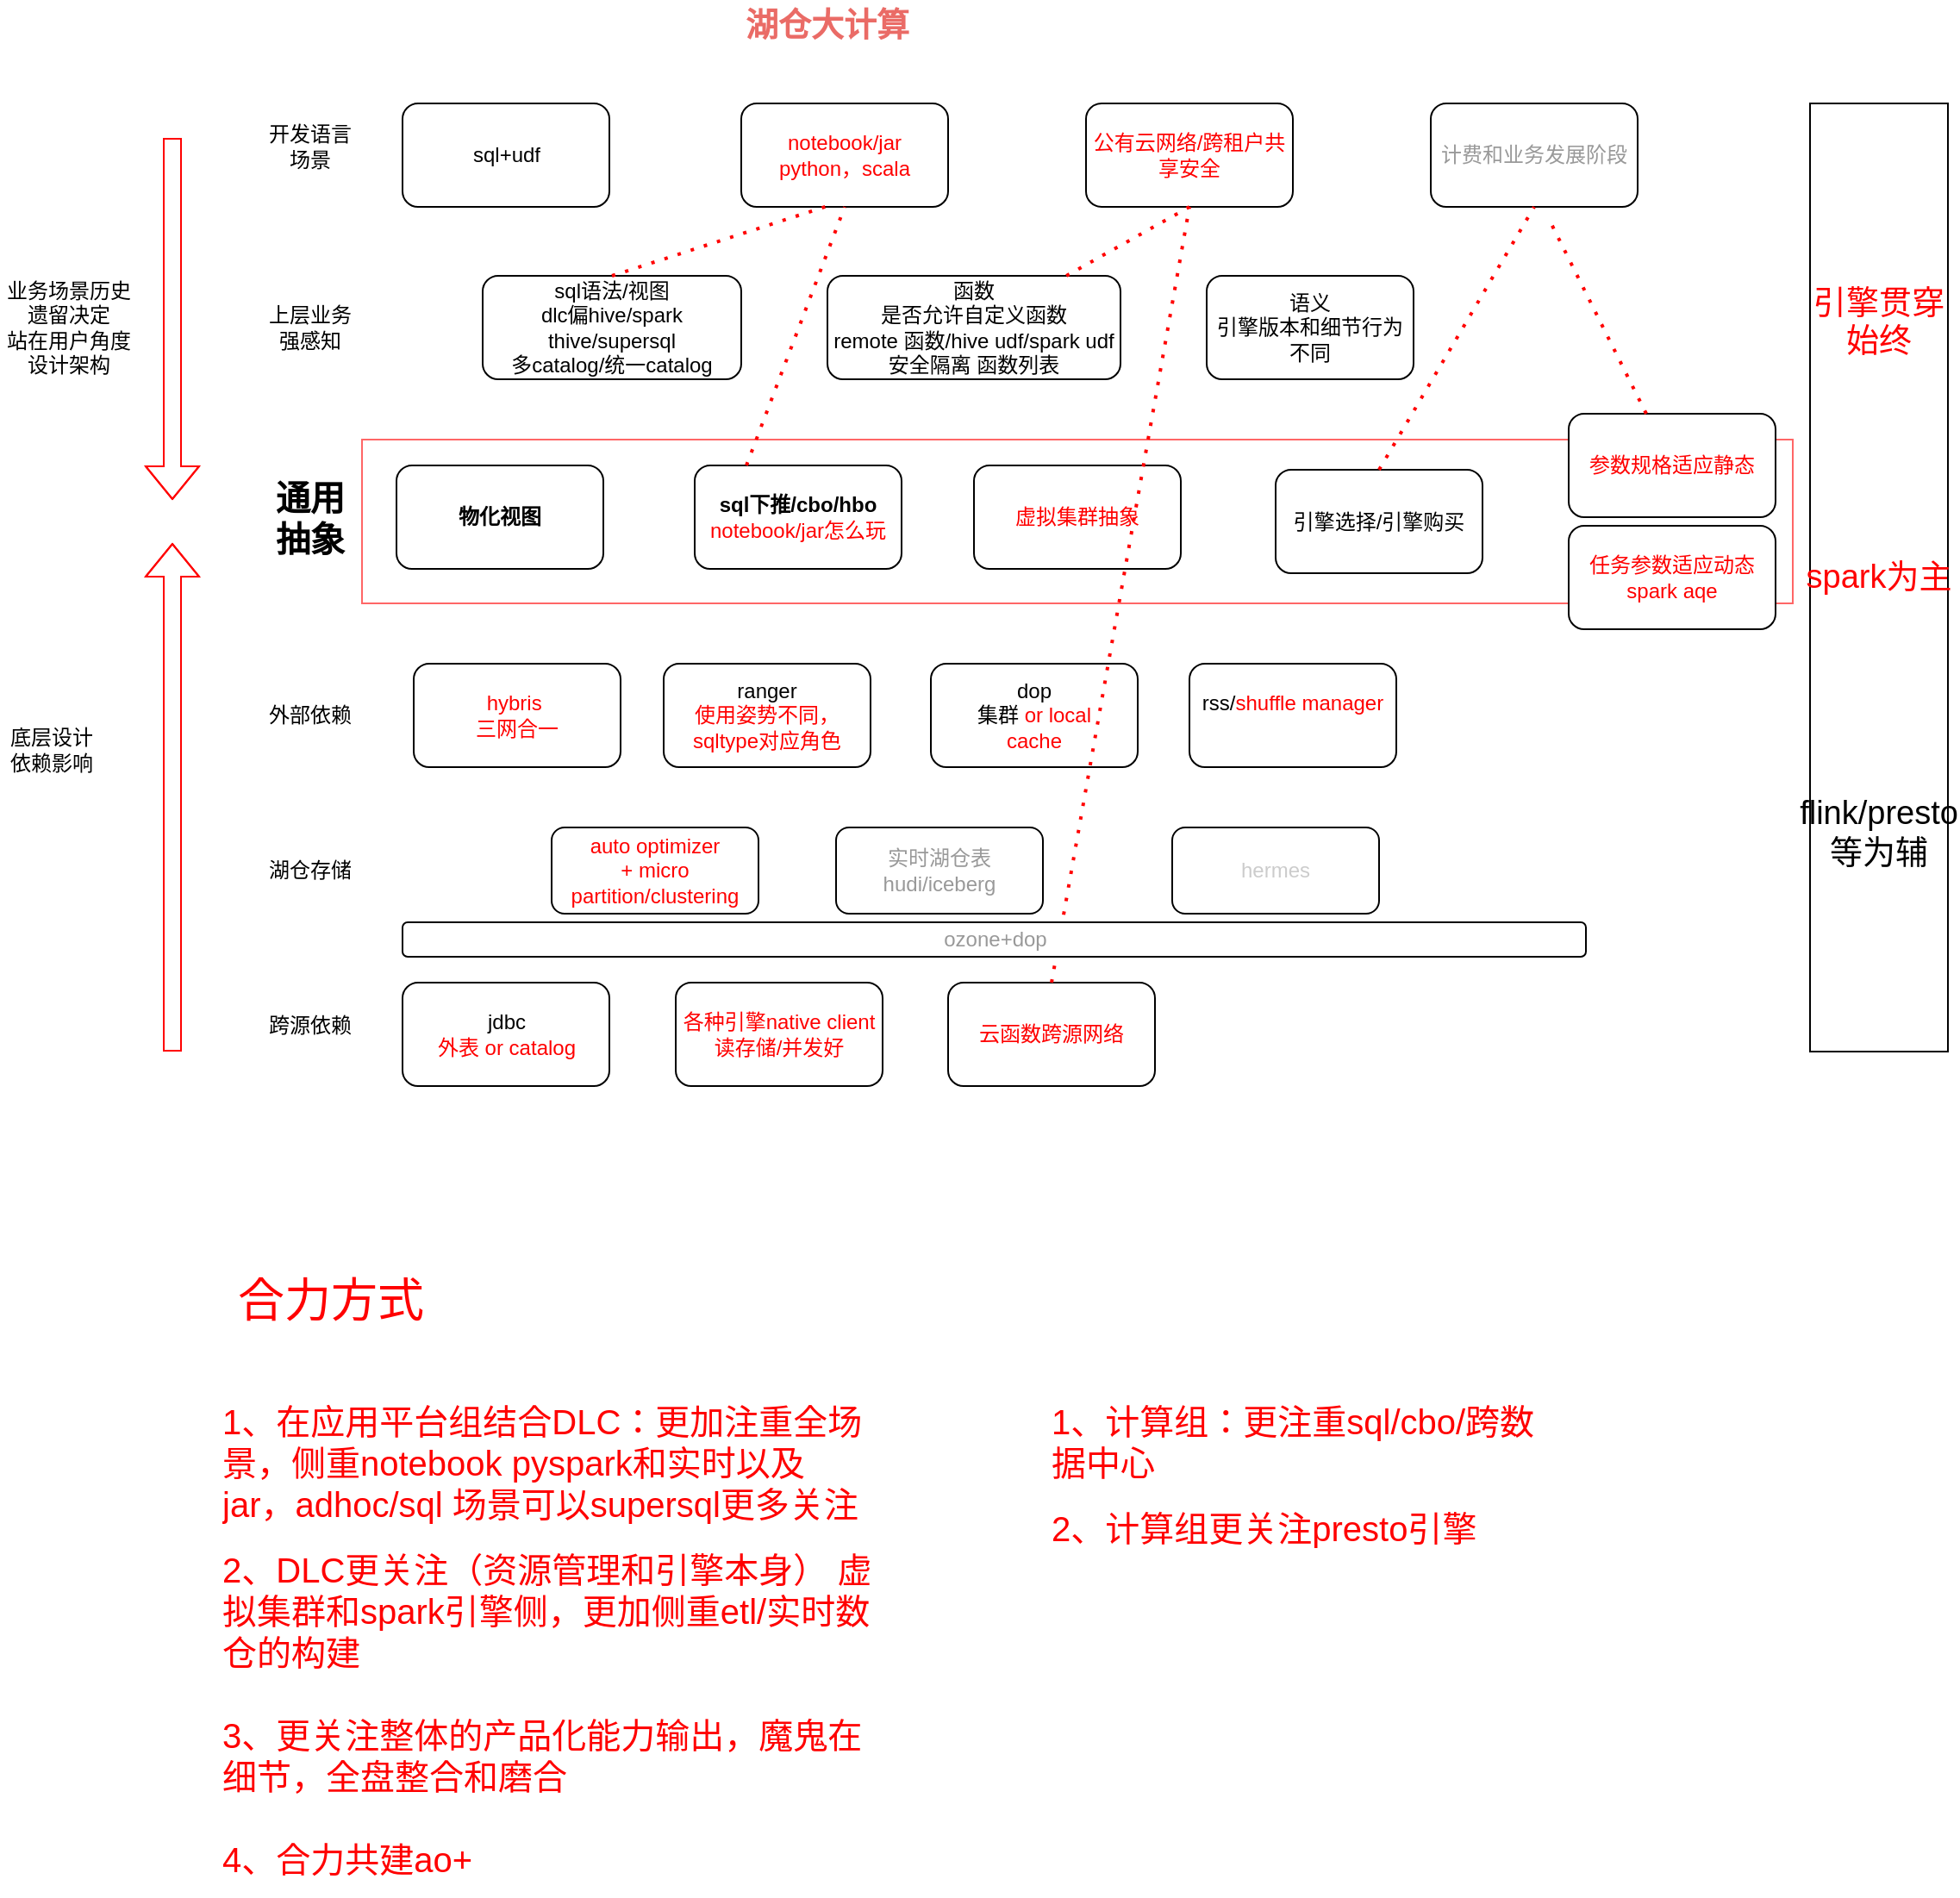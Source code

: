 <mxfile version="20.5.3" type="github">
  <diagram id="of9-G843k6Hil0wtaBBc" name="Page-1">
    <mxGraphModel dx="1426" dy="839" grid="1" gridSize="10" guides="1" tooltips="1" connect="1" arrows="1" fold="1" page="1" pageScale="1" pageWidth="827" pageHeight="1169" math="0" shadow="0">
      <root>
        <mxCell id="0" />
        <mxCell id="1" parent="0" />
        <mxCell id="PXcGYMHyOknp1wHEo6e0-32" value="" style="rounded=0;whiteSpace=wrap;html=1;strokeColor=#FF6666;fontSize=19;fontColor=#000000;" parent="1" vertex="1">
          <mxGeometry x="220" y="295" width="830" height="95" as="geometry" />
        </mxCell>
        <mxCell id="PXcGYMHyOknp1wHEo6e0-1" value="&lt;font&gt;sql语法/视图&lt;br&gt;&lt;/font&gt;dlc偏hive/spark&lt;br&gt;thive/supersql&lt;br&gt;多catalog/统一catalog" style="rounded=1;whiteSpace=wrap;html=1;fontColor=#000000;" parent="1" vertex="1">
          <mxGeometry x="290" y="200" width="150" height="60" as="geometry" />
        </mxCell>
        <mxCell id="PXcGYMHyOknp1wHEo6e0-2" value="上层业务强感知" style="text;html=1;strokeColor=none;fillColor=none;align=center;verticalAlign=middle;whiteSpace=wrap;rounded=0;fontColor=#000000;" parent="1" vertex="1">
          <mxGeometry x="160" y="215" width="60" height="30" as="geometry" />
        </mxCell>
        <mxCell id="PXcGYMHyOknp1wHEo6e0-3" value="&lt;font&gt;函数&lt;/font&gt;&lt;br&gt;是否允许自定义函数&lt;br&gt;remote 函数/hive udf/spark udf&lt;br&gt;安全隔离 函数列表" style="rounded=1;whiteSpace=wrap;html=1;fontColor=#000000;" parent="1" vertex="1">
          <mxGeometry x="490" y="200" width="170" height="60" as="geometry" />
        </mxCell>
        <mxCell id="PXcGYMHyOknp1wHEo6e0-4" value="&lt;font&gt;语义&lt;br&gt;&lt;/font&gt;引擎版本和细节行为不同" style="rounded=1;whiteSpace=wrap;html=1;fontColor=#000000;" parent="1" vertex="1">
          <mxGeometry x="710" y="200" width="120" height="60" as="geometry" />
        </mxCell>
        <mxCell id="PXcGYMHyOknp1wHEo6e0-5" value="&lt;font&gt;notebook/jar&lt;br&gt;python，scala&lt;/font&gt;" style="rounded=1;whiteSpace=wrap;html=1;fontColor=#FF0000;" parent="1" vertex="1">
          <mxGeometry x="440" y="100" width="120" height="60" as="geometry" />
        </mxCell>
        <mxCell id="PXcGYMHyOknp1wHEo6e0-6" value="开发语言场景" style="text;html=1;strokeColor=none;fillColor=none;align=center;verticalAlign=middle;whiteSpace=wrap;rounded=0;fontColor=#000000;" parent="1" vertex="1">
          <mxGeometry x="160" y="110" width="60" height="30" as="geometry" />
        </mxCell>
        <mxCell id="PXcGYMHyOknp1wHEo6e0-7" value="&lt;font&gt;sql+udf&lt;/font&gt;" style="rounded=1;whiteSpace=wrap;html=1;fontColor=#000000;" parent="1" vertex="1">
          <mxGeometry x="243.5" y="100" width="120" height="60" as="geometry" />
        </mxCell>
        <mxCell id="PXcGYMHyOknp1wHEo6e0-8" value="&lt;font&gt;hybris&amp;nbsp;&lt;br&gt;三网合一&lt;br&gt;&lt;/font&gt;" style="rounded=1;whiteSpace=wrap;html=1;fontColor=#FF0000;" parent="1" vertex="1">
          <mxGeometry x="250" y="425" width="120" height="60" as="geometry" />
        </mxCell>
        <mxCell id="PXcGYMHyOknp1wHEo6e0-9" value="通用抽象" style="text;html=1;strokeColor=none;fillColor=none;align=center;verticalAlign=middle;whiteSpace=wrap;rounded=0;fontSize=20;fontStyle=1;fontColor=#000000;" parent="1" vertex="1">
          <mxGeometry x="160" y="325" width="60" height="30" as="geometry" />
        </mxCell>
        <mxCell id="PXcGYMHyOknp1wHEo6e0-10" value="&lt;font&gt;&lt;font color=&quot;#000000&quot;&gt;ranger&lt;br&gt;&lt;/font&gt;使用姿势不同，sqltype对应角色&lt;/font&gt;" style="rounded=1;whiteSpace=wrap;html=1;fontColor=#FF0000;" parent="1" vertex="1">
          <mxGeometry x="395" y="425" width="120" height="60" as="geometry" />
        </mxCell>
        <mxCell id="PXcGYMHyOknp1wHEo6e0-11" value="&lt;font&gt;引擎选择/引擎购买&lt;/font&gt;" style="rounded=1;whiteSpace=wrap;html=1;strokeColor=#000000;fontColor=#000000;" parent="1" vertex="1">
          <mxGeometry x="750" y="312.5" width="120" height="60" as="geometry" />
        </mxCell>
        <mxCell id="PXcGYMHyOknp1wHEo6e0-12" value="&lt;font&gt;&lt;b&gt;sql下推/cbo/hbo&lt;br&gt;&lt;/b&gt;&lt;font color=&quot;#ff0000&quot;&gt;notebook/jar怎么玩&lt;/font&gt;&lt;br&gt;&lt;/font&gt;" style="rounded=1;whiteSpace=wrap;html=1;fontColor=#000000;" parent="1" vertex="1">
          <mxGeometry x="413" y="310" width="120" height="60" as="geometry" />
        </mxCell>
        <mxCell id="PXcGYMHyOknp1wHEo6e0-14" value="&lt;font&gt;虚拟集群抽象&lt;/font&gt;" style="rounded=1;whiteSpace=wrap;html=1;fontColor=#FF0000;" parent="1" vertex="1">
          <mxGeometry x="575" y="310" width="120" height="60" as="geometry" />
        </mxCell>
        <mxCell id="PXcGYMHyOknp1wHEo6e0-15" value="外部依赖" style="text;html=1;strokeColor=none;fillColor=none;align=center;verticalAlign=middle;whiteSpace=wrap;rounded=0;fontColor=#000000;" parent="1" vertex="1">
          <mxGeometry x="160" y="440" width="60" height="30" as="geometry" />
        </mxCell>
        <mxCell id="PXcGYMHyOknp1wHEo6e0-16" value="&lt;font&gt;&lt;font color=&quot;#000000&quot;&gt;dop&lt;br&gt;集群&lt;/font&gt; or local&lt;br&gt;cache&lt;br&gt;&lt;/font&gt;" style="rounded=1;whiteSpace=wrap;html=1;fontColor=#FF0000;" parent="1" vertex="1">
          <mxGeometry x="550" y="425" width="120" height="60" as="geometry" />
        </mxCell>
        <mxCell id="PXcGYMHyOknp1wHEo6e0-17" value="&lt;font&gt;&lt;font color=&quot;#000000&quot;&gt;rss/&lt;/font&gt;shuffle manager&lt;br&gt;&lt;br&gt;&lt;/font&gt;" style="rounded=1;whiteSpace=wrap;html=1;fontColor=#FF0000;" parent="1" vertex="1">
          <mxGeometry x="700" y="425" width="120" height="60" as="geometry" />
        </mxCell>
        <mxCell id="PXcGYMHyOknp1wHEo6e0-18" value="跨源依赖" style="text;html=1;strokeColor=none;fillColor=none;align=center;verticalAlign=middle;whiteSpace=wrap;rounded=0;fontColor=#000000;" parent="1" vertex="1">
          <mxGeometry x="160" y="620" width="60" height="30" as="geometry" />
        </mxCell>
        <mxCell id="PXcGYMHyOknp1wHEo6e0-19" value="&lt;font&gt;&lt;font color=&quot;#000000&quot;&gt;jdbc&lt;br&gt;&lt;/font&gt;&lt;font&gt;外表 or catalog&lt;/font&gt;&lt;br&gt;&lt;/font&gt;" style="rounded=1;whiteSpace=wrap;html=1;fontColor=#FF0000;" parent="1" vertex="1">
          <mxGeometry x="243.5" y="610" width="120" height="60" as="geometry" />
        </mxCell>
        <mxCell id="PXcGYMHyOknp1wHEo6e0-20" value="&lt;font&gt;各种引擎native client 读存储/并发好&lt;br&gt;&lt;/font&gt;" style="rounded=1;whiteSpace=wrap;html=1;fontColor=#FF0000;" parent="1" vertex="1">
          <mxGeometry x="402" y="610" width="120" height="60" as="geometry" />
        </mxCell>
        <mxCell id="PXcGYMHyOknp1wHEo6e0-21" value="云函数跨源网络" style="rounded=1;whiteSpace=wrap;html=1;fontColor=#FF0000;" parent="1" vertex="1">
          <mxGeometry x="560" y="610" width="120" height="60" as="geometry" />
        </mxCell>
        <mxCell id="PXcGYMHyOknp1wHEo6e0-22" value="&lt;font&gt;公有云网络/跨租户共享安全&lt;/font&gt;" style="rounded=1;whiteSpace=wrap;html=1;fontColor=#FF0000;" parent="1" vertex="1">
          <mxGeometry x="640" y="100" width="120" height="60" as="geometry" />
        </mxCell>
        <mxCell id="PXcGYMHyOknp1wHEo6e0-23" value="&lt;font&gt;计费和业务发展阶段&lt;/font&gt;" style="rounded=1;whiteSpace=wrap;html=1;fontColor=#999999;" parent="1" vertex="1">
          <mxGeometry x="840" y="100" width="120" height="60" as="geometry" />
        </mxCell>
        <mxCell id="PXcGYMHyOknp1wHEo6e0-24" value="" style="endArrow=none;dashed=1;html=1;dashPattern=1 3;strokeWidth=2;rounded=0;fontColor=#000000;entryX=0.5;entryY=1;entryDx=0;entryDy=0;exitX=0.25;exitY=0;exitDx=0;exitDy=0;strokeColor=#FF0000;" parent="1" source="PXcGYMHyOknp1wHEo6e0-12" target="PXcGYMHyOknp1wHEo6e0-5" edge="1">
          <mxGeometry width="50" height="50" relative="1" as="geometry">
            <mxPoint x="610" y="350" as="sourcePoint" />
            <mxPoint x="660" y="300" as="targetPoint" />
          </mxGeometry>
        </mxCell>
        <mxCell id="PXcGYMHyOknp1wHEo6e0-25" value="" style="endArrow=none;dashed=1;html=1;dashPattern=1 3;strokeWidth=2;rounded=0;strokeColor=#FF0000;fontColor=#000000;entryX=0.5;entryY=1;entryDx=0;entryDy=0;exitX=0.5;exitY=0;exitDx=0;exitDy=0;" parent="1" source="PXcGYMHyOknp1wHEo6e0-11" target="PXcGYMHyOknp1wHEo6e0-23" edge="1">
          <mxGeometry width="50" height="50" relative="1" as="geometry">
            <mxPoint x="610" y="350" as="sourcePoint" />
            <mxPoint x="660" y="300" as="targetPoint" />
          </mxGeometry>
        </mxCell>
        <mxCell id="PXcGYMHyOknp1wHEo6e0-26" value="" style="endArrow=none;dashed=1;html=1;dashPattern=1 3;strokeWidth=2;rounded=0;fontColor=#000000;entryX=0.417;entryY=0.992;entryDx=0;entryDy=0;exitX=0.5;exitY=0;exitDx=0;exitDy=0;strokeColor=#FF0000;entryPerimeter=0;" parent="1" source="PXcGYMHyOknp1wHEo6e0-1" target="PXcGYMHyOknp1wHEo6e0-5" edge="1">
          <mxGeometry width="50" height="50" relative="1" as="geometry">
            <mxPoint x="430" y="320" as="sourcePoint" />
            <mxPoint x="510" y="170" as="targetPoint" />
          </mxGeometry>
        </mxCell>
        <mxCell id="PXcGYMHyOknp1wHEo6e0-27" value="" style="shape=flexArrow;endArrow=classic;html=1;rounded=0;strokeColor=#FF0000;fontColor=#000000;" parent="1" edge="1">
          <mxGeometry width="50" height="50" relative="1" as="geometry">
            <mxPoint x="110" y="120" as="sourcePoint" />
            <mxPoint x="110" y="330" as="targetPoint" />
            <Array as="points">
              <mxPoint x="110" y="200" />
            </Array>
          </mxGeometry>
        </mxCell>
        <mxCell id="PXcGYMHyOknp1wHEo6e0-28" value="" style="shape=flexArrow;endArrow=classic;html=1;rounded=0;strokeColor=#FF0000;fontColor=#000000;" parent="1" edge="1">
          <mxGeometry width="50" height="50" relative="1" as="geometry">
            <mxPoint x="110" y="650" as="sourcePoint" />
            <mxPoint x="110" y="355" as="targetPoint" />
            <Array as="points">
              <mxPoint x="110" y="225" />
            </Array>
          </mxGeometry>
        </mxCell>
        <mxCell id="PXcGYMHyOknp1wHEo6e0-29" value="&lt;font color=&quot;#000000&quot;&gt;业务场景历史遗留决定&lt;br&gt;站在用户角度设计架构&lt;br&gt;&lt;/font&gt;" style="text;html=1;strokeColor=none;fillColor=none;align=center;verticalAlign=middle;whiteSpace=wrap;rounded=0;fontColor=#FFCCCC;" parent="1" vertex="1">
          <mxGeometry x="10" y="190" width="80" height="80" as="geometry" />
        </mxCell>
        <mxCell id="PXcGYMHyOknp1wHEo6e0-30" value="&lt;font color=&quot;#000000&quot;&gt;底层设计依赖影响&lt;/font&gt;" style="text;html=1;strokeColor=none;fillColor=none;align=center;verticalAlign=middle;whiteSpace=wrap;rounded=0;fontColor=#FFCCCC;" parent="1" vertex="1">
          <mxGeometry x="10" y="460" width="60" height="30" as="geometry" />
        </mxCell>
        <mxCell id="PXcGYMHyOknp1wHEo6e0-31" value="&lt;b&gt;&lt;font style=&quot;font-size: 19px;&quot; color=&quot;#ea6b66&quot;&gt;湖仓大计算&lt;/font&gt;&lt;/b&gt;" style="text;html=1;strokeColor=none;fillColor=none;align=center;verticalAlign=middle;whiteSpace=wrap;rounded=0;fontColor=#000000;" parent="1" vertex="1">
          <mxGeometry x="110" y="40" width="760" height="30" as="geometry" />
        </mxCell>
        <mxCell id="PXcGYMHyOknp1wHEo6e0-33" value="" style="endArrow=none;dashed=1;html=1;dashPattern=1 3;strokeWidth=2;rounded=0;strokeColor=#FF0000;fontSize=19;fontColor=#000000;entryX=0.5;entryY=1;entryDx=0;entryDy=0;" parent="1" source="PXcGYMHyOknp1wHEo6e0-3" target="PXcGYMHyOknp1wHEo6e0-22" edge="1">
          <mxGeometry width="50" height="50" relative="1" as="geometry">
            <mxPoint x="480" y="320" as="sourcePoint" />
            <mxPoint x="530" y="270" as="targetPoint" />
          </mxGeometry>
        </mxCell>
        <mxCell id="PXcGYMHyOknp1wHEo6e0-34" value="" style="endArrow=none;dashed=1;html=1;dashPattern=1 3;strokeWidth=2;rounded=0;strokeColor=#FF0000;fontSize=19;fontColor=#000000;entryX=0.5;entryY=1;entryDx=0;entryDy=0;exitX=0.5;exitY=0;exitDx=0;exitDy=0;" parent="1" source="PXcGYMHyOknp1wHEo6e0-21" target="PXcGYMHyOknp1wHEo6e0-22" edge="1">
          <mxGeometry width="50" height="50" relative="1" as="geometry">
            <mxPoint x="638.571" y="210" as="sourcePoint" />
            <mxPoint x="710" y="170" as="targetPoint" />
          </mxGeometry>
        </mxCell>
        <mxCell id="PXcGYMHyOknp1wHEo6e0-35" value="&lt;font&gt;&lt;b&gt;物化视图&lt;/b&gt;&lt;br&gt;&lt;/font&gt;" style="rounded=1;whiteSpace=wrap;html=1;fontColor=#000000;" parent="1" vertex="1">
          <mxGeometry x="240" y="310" width="120" height="60" as="geometry" />
        </mxCell>
        <mxCell id="kQjfnwlOfMsw5ZT-PuDC-1" value="&lt;h1 style=&quot;font-size: 20px;&quot;&gt;&lt;font style=&quot;font-weight: normal; font-size: 20px;&quot;&gt;1、在应用平台组结合DLC：更加注重全场景，侧重notebook pyspark和实时以及jar，adhoc/sql 场景可以supersql更多关注&lt;/font&gt;&lt;/h1&gt;&lt;div style=&quot;font-size: 20px;&quot;&gt;&lt;font style=&quot;font-size: 20px;&quot;&gt;2、DLC更关注（资源管理和引擎本身） 虚拟集群和spark引擎侧，更加侧重etl/实时数仓的构建&lt;/font&gt;&lt;/div&gt;&lt;div style=&quot;font-size: 20px;&quot;&gt;&lt;font style=&quot;font-size: 20px;&quot;&gt;&lt;br&gt;&lt;/font&gt;&lt;/div&gt;&lt;div style=&quot;font-size: 20px;&quot;&gt;&lt;font style=&quot;font-size: 20px;&quot;&gt;3、更关注整体的产品化能力输出，魔鬼在细节，全盘整合和磨合&lt;/font&gt;&lt;/div&gt;&lt;div style=&quot;font-size: 20px;&quot;&gt;&lt;font style=&quot;font-size: 20px;&quot;&gt;&lt;br&gt;&lt;/font&gt;&lt;/div&gt;&lt;div style=&quot;font-size: 20px;&quot;&gt;&lt;font style=&quot;font-size: 20px;&quot;&gt;4、合力共建ao+&amp;nbsp;&lt;/font&gt;&lt;/div&gt;" style="text;html=1;strokeColor=none;fillColor=none;spacing=5;spacingTop=-20;whiteSpace=wrap;overflow=hidden;rounded=0;fontColor=#FF0000;" vertex="1" parent="1">
          <mxGeometry x="134" y="850" width="386" height="290" as="geometry" />
        </mxCell>
        <mxCell id="kQjfnwlOfMsw5ZT-PuDC-2" value="auto optimizer&lt;br&gt;+ micro partition/clustering" style="rounded=1;whiteSpace=wrap;html=1;strokeColor=#000000;fontColor=#FF0000;" vertex="1" parent="1">
          <mxGeometry x="330" y="520" width="120" height="50" as="geometry" />
        </mxCell>
        <mxCell id="kQjfnwlOfMsw5ZT-PuDC-3" value="&lt;font style=&quot;font-size: 27px;&quot;&gt;合力方式&lt;/font&gt;" style="text;html=1;strokeColor=none;fillColor=none;align=center;verticalAlign=middle;whiteSpace=wrap;rounded=0;fontSize=20;fontColor=#FF0000;" vertex="1" parent="1">
          <mxGeometry x="142" y="780" width="120" height="30" as="geometry" />
        </mxCell>
        <mxCell id="kQjfnwlOfMsw5ZT-PuDC-4" value="&lt;h1 style=&quot;font-size: 20px;&quot;&gt;&lt;font style=&quot;font-weight: normal; font-size: 20px;&quot;&gt;1、计算组：更注重sql/cbo/跨数据中心&lt;/font&gt;&lt;/h1&gt;&lt;div style=&quot;font-size: 20px;&quot;&gt;&lt;font style=&quot;font-size: 20px;&quot;&gt;2、计算组更关注presto引擎&lt;/font&gt;&lt;/div&gt;" style="text;html=1;strokeColor=none;fillColor=none;spacing=5;spacingTop=-20;whiteSpace=wrap;overflow=hidden;rounded=0;fontColor=#FF0000;" vertex="1" parent="1">
          <mxGeometry x="615" y="850" width="290" height="120" as="geometry" />
        </mxCell>
        <mxCell id="kQjfnwlOfMsw5ZT-PuDC-7" value="引擎贯穿始终&lt;br&gt;&lt;br&gt;&lt;br&gt;&lt;br&gt;&lt;br&gt;&lt;br&gt;spark为主&lt;br&gt;&lt;br&gt;&lt;br&gt;&lt;br&gt;&lt;br&gt;&lt;br&gt;&lt;font color=&quot;#000000&quot;&gt;flink/presto等为辅&lt;/font&gt;" style="rounded=0;whiteSpace=wrap;html=1;fontSize=19;fontColor=#FF0000;" vertex="1" parent="1">
          <mxGeometry x="1060" y="100" width="80" height="550" as="geometry" />
        </mxCell>
        <mxCell id="kQjfnwlOfMsw5ZT-PuDC-8" value="ozone+dop" style="rounded=1;whiteSpace=wrap;html=1;strokeColor=#000000;fontColor=#999999;" vertex="1" parent="1">
          <mxGeometry x="243.5" y="575" width="686.5" height="20" as="geometry" />
        </mxCell>
        <mxCell id="kQjfnwlOfMsw5ZT-PuDC-9" value="实时湖仓表&lt;br&gt;hudi/iceberg" style="rounded=1;whiteSpace=wrap;html=1;strokeColor=#000000;fontColor=#999999;" vertex="1" parent="1">
          <mxGeometry x="495" y="520" width="120" height="50" as="geometry" />
        </mxCell>
        <mxCell id="kQjfnwlOfMsw5ZT-PuDC-10" value="湖仓存储" style="text;html=1;strokeColor=none;fillColor=none;align=center;verticalAlign=middle;whiteSpace=wrap;rounded=0;fontColor=#000000;" vertex="1" parent="1">
          <mxGeometry x="160" y="530" width="60" height="30" as="geometry" />
        </mxCell>
        <mxCell id="kQjfnwlOfMsw5ZT-PuDC-11" value="hermes" style="rounded=1;whiteSpace=wrap;html=1;strokeColor=#000000;fontColor=#CCCCCC;" vertex="1" parent="1">
          <mxGeometry x="690" y="520" width="120" height="50" as="geometry" />
        </mxCell>
        <mxCell id="kQjfnwlOfMsw5ZT-PuDC-13" value="参数规格适应静态" style="rounded=1;whiteSpace=wrap;html=1;fontColor=#FF0000;" vertex="1" parent="1">
          <mxGeometry x="920" y="280" width="120" height="60" as="geometry" />
        </mxCell>
        <mxCell id="kQjfnwlOfMsw5ZT-PuDC-14" value="" style="endArrow=none;dashed=1;html=1;dashPattern=1 3;strokeWidth=2;rounded=0;strokeColor=#FF0000;fontColor=#000000;entryX=0.5;entryY=1;entryDx=0;entryDy=0;" edge="1" parent="1" source="kQjfnwlOfMsw5ZT-PuDC-13">
          <mxGeometry width="50" height="50" relative="1" as="geometry">
            <mxPoint x="820" y="322.5" as="sourcePoint" />
            <mxPoint x="910" y="170" as="targetPoint" />
          </mxGeometry>
        </mxCell>
        <mxCell id="kQjfnwlOfMsw5ZT-PuDC-15" value="任务参数适应动态&lt;br&gt;spark aqe" style="rounded=1;whiteSpace=wrap;html=1;fontColor=#FF0000;" vertex="1" parent="1">
          <mxGeometry x="920" y="345" width="120" height="60" as="geometry" />
        </mxCell>
      </root>
    </mxGraphModel>
  </diagram>
</mxfile>
